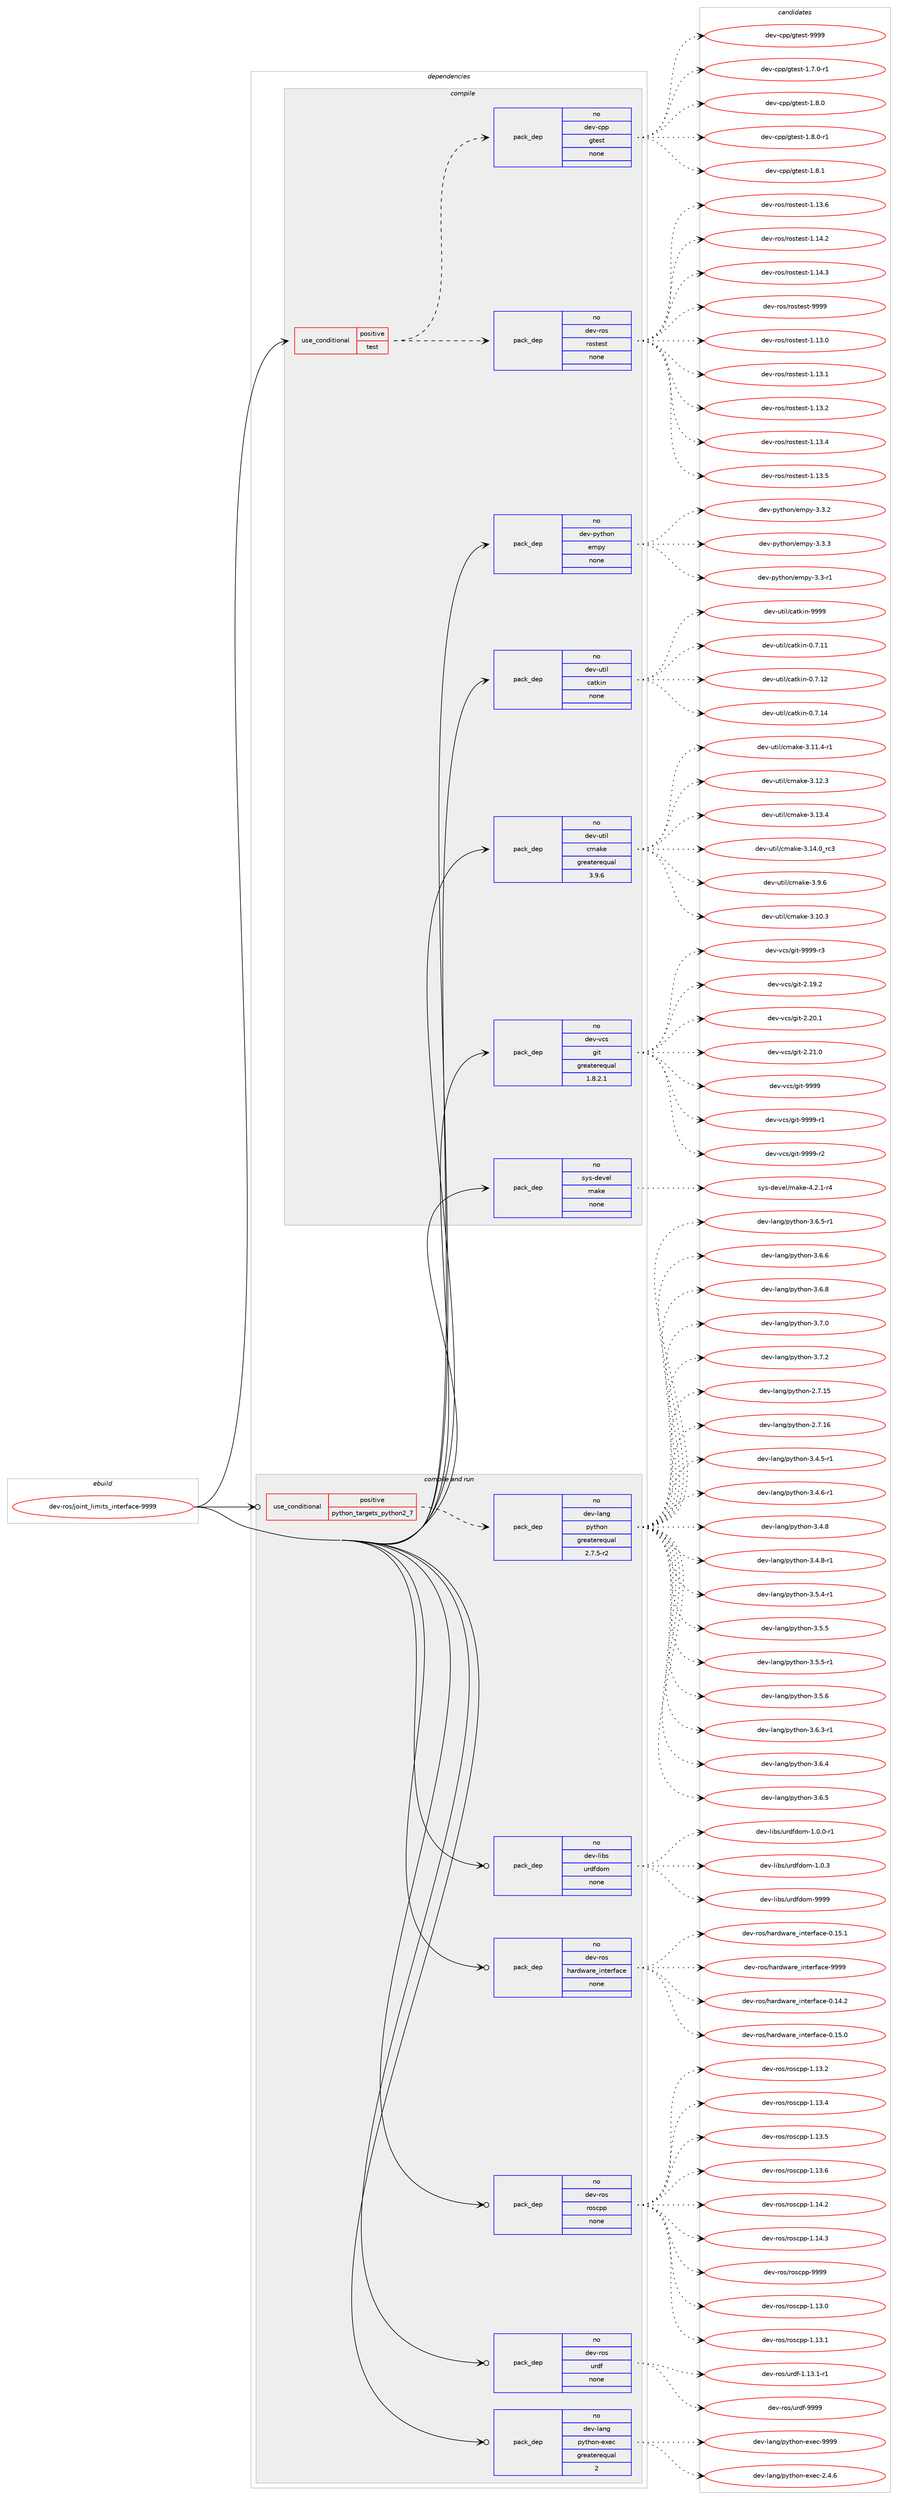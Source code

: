 digraph prolog {

# *************
# Graph options
# *************

newrank=true;
concentrate=true;
compound=true;
graph [rankdir=LR,fontname=Helvetica,fontsize=10,ranksep=1.5];#, ranksep=2.5, nodesep=0.2];
edge  [arrowhead=vee];
node  [fontname=Helvetica,fontsize=10];

# **********
# The ebuild
# **********

subgraph cluster_leftcol {
color=gray;
rank=same;
label=<<i>ebuild</i>>;
id [label="dev-ros/joint_limits_interface-9999", color=red, width=4, href="../dev-ros/joint_limits_interface-9999.svg"];
}

# ****************
# The dependencies
# ****************

subgraph cluster_midcol {
color=gray;
label=<<i>dependencies</i>>;
subgraph cluster_compile {
fillcolor="#eeeeee";
style=filled;
label=<<i>compile</i>>;
subgraph cond388787 {
dependency1458303 [label=<<TABLE BORDER="0" CELLBORDER="1" CELLSPACING="0" CELLPADDING="4"><TR><TD ROWSPAN="3" CELLPADDING="10">use_conditional</TD></TR><TR><TD>positive</TD></TR><TR><TD>test</TD></TR></TABLE>>, shape=none, color=red];
subgraph pack1046126 {
dependency1458304 [label=<<TABLE BORDER="0" CELLBORDER="1" CELLSPACING="0" CELLPADDING="4" WIDTH="220"><TR><TD ROWSPAN="6" CELLPADDING="30">pack_dep</TD></TR><TR><TD WIDTH="110">no</TD></TR><TR><TD>dev-ros</TD></TR><TR><TD>rostest</TD></TR><TR><TD>none</TD></TR><TR><TD></TD></TR></TABLE>>, shape=none, color=blue];
}
dependency1458303:e -> dependency1458304:w [weight=20,style="dashed",arrowhead="vee"];
subgraph pack1046127 {
dependency1458305 [label=<<TABLE BORDER="0" CELLBORDER="1" CELLSPACING="0" CELLPADDING="4" WIDTH="220"><TR><TD ROWSPAN="6" CELLPADDING="30">pack_dep</TD></TR><TR><TD WIDTH="110">no</TD></TR><TR><TD>dev-cpp</TD></TR><TR><TD>gtest</TD></TR><TR><TD>none</TD></TR><TR><TD></TD></TR></TABLE>>, shape=none, color=blue];
}
dependency1458303:e -> dependency1458305:w [weight=20,style="dashed",arrowhead="vee"];
}
id:e -> dependency1458303:w [weight=20,style="solid",arrowhead="vee"];
subgraph pack1046128 {
dependency1458306 [label=<<TABLE BORDER="0" CELLBORDER="1" CELLSPACING="0" CELLPADDING="4" WIDTH="220"><TR><TD ROWSPAN="6" CELLPADDING="30">pack_dep</TD></TR><TR><TD WIDTH="110">no</TD></TR><TR><TD>dev-python</TD></TR><TR><TD>empy</TD></TR><TR><TD>none</TD></TR><TR><TD></TD></TR></TABLE>>, shape=none, color=blue];
}
id:e -> dependency1458306:w [weight=20,style="solid",arrowhead="vee"];
subgraph pack1046129 {
dependency1458307 [label=<<TABLE BORDER="0" CELLBORDER="1" CELLSPACING="0" CELLPADDING="4" WIDTH="220"><TR><TD ROWSPAN="6" CELLPADDING="30">pack_dep</TD></TR><TR><TD WIDTH="110">no</TD></TR><TR><TD>dev-util</TD></TR><TR><TD>catkin</TD></TR><TR><TD>none</TD></TR><TR><TD></TD></TR></TABLE>>, shape=none, color=blue];
}
id:e -> dependency1458307:w [weight=20,style="solid",arrowhead="vee"];
subgraph pack1046130 {
dependency1458308 [label=<<TABLE BORDER="0" CELLBORDER="1" CELLSPACING="0" CELLPADDING="4" WIDTH="220"><TR><TD ROWSPAN="6" CELLPADDING="30">pack_dep</TD></TR><TR><TD WIDTH="110">no</TD></TR><TR><TD>dev-util</TD></TR><TR><TD>cmake</TD></TR><TR><TD>greaterequal</TD></TR><TR><TD>3.9.6</TD></TR></TABLE>>, shape=none, color=blue];
}
id:e -> dependency1458308:w [weight=20,style="solid",arrowhead="vee"];
subgraph pack1046131 {
dependency1458309 [label=<<TABLE BORDER="0" CELLBORDER="1" CELLSPACING="0" CELLPADDING="4" WIDTH="220"><TR><TD ROWSPAN="6" CELLPADDING="30">pack_dep</TD></TR><TR><TD WIDTH="110">no</TD></TR><TR><TD>dev-vcs</TD></TR><TR><TD>git</TD></TR><TR><TD>greaterequal</TD></TR><TR><TD>1.8.2.1</TD></TR></TABLE>>, shape=none, color=blue];
}
id:e -> dependency1458309:w [weight=20,style="solid",arrowhead="vee"];
subgraph pack1046132 {
dependency1458310 [label=<<TABLE BORDER="0" CELLBORDER="1" CELLSPACING="0" CELLPADDING="4" WIDTH="220"><TR><TD ROWSPAN="6" CELLPADDING="30">pack_dep</TD></TR><TR><TD WIDTH="110">no</TD></TR><TR><TD>sys-devel</TD></TR><TR><TD>make</TD></TR><TR><TD>none</TD></TR><TR><TD></TD></TR></TABLE>>, shape=none, color=blue];
}
id:e -> dependency1458310:w [weight=20,style="solid",arrowhead="vee"];
}
subgraph cluster_compileandrun {
fillcolor="#eeeeee";
style=filled;
label=<<i>compile and run</i>>;
subgraph cond388788 {
dependency1458311 [label=<<TABLE BORDER="0" CELLBORDER="1" CELLSPACING="0" CELLPADDING="4"><TR><TD ROWSPAN="3" CELLPADDING="10">use_conditional</TD></TR><TR><TD>positive</TD></TR><TR><TD>python_targets_python2_7</TD></TR></TABLE>>, shape=none, color=red];
subgraph pack1046133 {
dependency1458312 [label=<<TABLE BORDER="0" CELLBORDER="1" CELLSPACING="0" CELLPADDING="4" WIDTH="220"><TR><TD ROWSPAN="6" CELLPADDING="30">pack_dep</TD></TR><TR><TD WIDTH="110">no</TD></TR><TR><TD>dev-lang</TD></TR><TR><TD>python</TD></TR><TR><TD>greaterequal</TD></TR><TR><TD>2.7.5-r2</TD></TR></TABLE>>, shape=none, color=blue];
}
dependency1458311:e -> dependency1458312:w [weight=20,style="dashed",arrowhead="vee"];
}
id:e -> dependency1458311:w [weight=20,style="solid",arrowhead="odotvee"];
subgraph pack1046134 {
dependency1458313 [label=<<TABLE BORDER="0" CELLBORDER="1" CELLSPACING="0" CELLPADDING="4" WIDTH="220"><TR><TD ROWSPAN="6" CELLPADDING="30">pack_dep</TD></TR><TR><TD WIDTH="110">no</TD></TR><TR><TD>dev-lang</TD></TR><TR><TD>python-exec</TD></TR><TR><TD>greaterequal</TD></TR><TR><TD>2</TD></TR></TABLE>>, shape=none, color=blue];
}
id:e -> dependency1458313:w [weight=20,style="solid",arrowhead="odotvee"];
subgraph pack1046135 {
dependency1458314 [label=<<TABLE BORDER="0" CELLBORDER="1" CELLSPACING="0" CELLPADDING="4" WIDTH="220"><TR><TD ROWSPAN="6" CELLPADDING="30">pack_dep</TD></TR><TR><TD WIDTH="110">no</TD></TR><TR><TD>dev-libs</TD></TR><TR><TD>urdfdom</TD></TR><TR><TD>none</TD></TR><TR><TD></TD></TR></TABLE>>, shape=none, color=blue];
}
id:e -> dependency1458314:w [weight=20,style="solid",arrowhead="odotvee"];
subgraph pack1046136 {
dependency1458315 [label=<<TABLE BORDER="0" CELLBORDER="1" CELLSPACING="0" CELLPADDING="4" WIDTH="220"><TR><TD ROWSPAN="6" CELLPADDING="30">pack_dep</TD></TR><TR><TD WIDTH="110">no</TD></TR><TR><TD>dev-ros</TD></TR><TR><TD>hardware_interface</TD></TR><TR><TD>none</TD></TR><TR><TD></TD></TR></TABLE>>, shape=none, color=blue];
}
id:e -> dependency1458315:w [weight=20,style="solid",arrowhead="odotvee"];
subgraph pack1046137 {
dependency1458316 [label=<<TABLE BORDER="0" CELLBORDER="1" CELLSPACING="0" CELLPADDING="4" WIDTH="220"><TR><TD ROWSPAN="6" CELLPADDING="30">pack_dep</TD></TR><TR><TD WIDTH="110">no</TD></TR><TR><TD>dev-ros</TD></TR><TR><TD>roscpp</TD></TR><TR><TD>none</TD></TR><TR><TD></TD></TR></TABLE>>, shape=none, color=blue];
}
id:e -> dependency1458316:w [weight=20,style="solid",arrowhead="odotvee"];
subgraph pack1046138 {
dependency1458317 [label=<<TABLE BORDER="0" CELLBORDER="1" CELLSPACING="0" CELLPADDING="4" WIDTH="220"><TR><TD ROWSPAN="6" CELLPADDING="30">pack_dep</TD></TR><TR><TD WIDTH="110">no</TD></TR><TR><TD>dev-ros</TD></TR><TR><TD>urdf</TD></TR><TR><TD>none</TD></TR><TR><TD></TD></TR></TABLE>>, shape=none, color=blue];
}
id:e -> dependency1458317:w [weight=20,style="solid",arrowhead="odotvee"];
}
subgraph cluster_run {
fillcolor="#eeeeee";
style=filled;
label=<<i>run</i>>;
}
}

# **************
# The candidates
# **************

subgraph cluster_choices {
rank=same;
color=gray;
label=<<i>candidates</i>>;

subgraph choice1046126 {
color=black;
nodesep=1;
choice100101118451141111154711411111511610111511645494649514648 [label="dev-ros/rostest-1.13.0", color=red, width=4,href="../dev-ros/rostest-1.13.0.svg"];
choice100101118451141111154711411111511610111511645494649514649 [label="dev-ros/rostest-1.13.1", color=red, width=4,href="../dev-ros/rostest-1.13.1.svg"];
choice100101118451141111154711411111511610111511645494649514650 [label="dev-ros/rostest-1.13.2", color=red, width=4,href="../dev-ros/rostest-1.13.2.svg"];
choice100101118451141111154711411111511610111511645494649514652 [label="dev-ros/rostest-1.13.4", color=red, width=4,href="../dev-ros/rostest-1.13.4.svg"];
choice100101118451141111154711411111511610111511645494649514653 [label="dev-ros/rostest-1.13.5", color=red, width=4,href="../dev-ros/rostest-1.13.5.svg"];
choice100101118451141111154711411111511610111511645494649514654 [label="dev-ros/rostest-1.13.6", color=red, width=4,href="../dev-ros/rostest-1.13.6.svg"];
choice100101118451141111154711411111511610111511645494649524650 [label="dev-ros/rostest-1.14.2", color=red, width=4,href="../dev-ros/rostest-1.14.2.svg"];
choice100101118451141111154711411111511610111511645494649524651 [label="dev-ros/rostest-1.14.3", color=red, width=4,href="../dev-ros/rostest-1.14.3.svg"];
choice10010111845114111115471141111151161011151164557575757 [label="dev-ros/rostest-9999", color=red, width=4,href="../dev-ros/rostest-9999.svg"];
dependency1458304:e -> choice100101118451141111154711411111511610111511645494649514648:w [style=dotted,weight="100"];
dependency1458304:e -> choice100101118451141111154711411111511610111511645494649514649:w [style=dotted,weight="100"];
dependency1458304:e -> choice100101118451141111154711411111511610111511645494649514650:w [style=dotted,weight="100"];
dependency1458304:e -> choice100101118451141111154711411111511610111511645494649514652:w [style=dotted,weight="100"];
dependency1458304:e -> choice100101118451141111154711411111511610111511645494649514653:w [style=dotted,weight="100"];
dependency1458304:e -> choice100101118451141111154711411111511610111511645494649514654:w [style=dotted,weight="100"];
dependency1458304:e -> choice100101118451141111154711411111511610111511645494649524650:w [style=dotted,weight="100"];
dependency1458304:e -> choice100101118451141111154711411111511610111511645494649524651:w [style=dotted,weight="100"];
dependency1458304:e -> choice10010111845114111115471141111151161011151164557575757:w [style=dotted,weight="100"];
}
subgraph choice1046127 {
color=black;
nodesep=1;
choice1001011184599112112471031161011151164549465546484511449 [label="dev-cpp/gtest-1.7.0-r1", color=red, width=4,href="../dev-cpp/gtest-1.7.0-r1.svg"];
choice100101118459911211247103116101115116454946564648 [label="dev-cpp/gtest-1.8.0", color=red, width=4,href="../dev-cpp/gtest-1.8.0.svg"];
choice1001011184599112112471031161011151164549465646484511449 [label="dev-cpp/gtest-1.8.0-r1", color=red, width=4,href="../dev-cpp/gtest-1.8.0-r1.svg"];
choice100101118459911211247103116101115116454946564649 [label="dev-cpp/gtest-1.8.1", color=red, width=4,href="../dev-cpp/gtest-1.8.1.svg"];
choice1001011184599112112471031161011151164557575757 [label="dev-cpp/gtest-9999", color=red, width=4,href="../dev-cpp/gtest-9999.svg"];
dependency1458305:e -> choice1001011184599112112471031161011151164549465546484511449:w [style=dotted,weight="100"];
dependency1458305:e -> choice100101118459911211247103116101115116454946564648:w [style=dotted,weight="100"];
dependency1458305:e -> choice1001011184599112112471031161011151164549465646484511449:w [style=dotted,weight="100"];
dependency1458305:e -> choice100101118459911211247103116101115116454946564649:w [style=dotted,weight="100"];
dependency1458305:e -> choice1001011184599112112471031161011151164557575757:w [style=dotted,weight="100"];
}
subgraph choice1046128 {
color=black;
nodesep=1;
choice1001011184511212111610411111047101109112121455146514511449 [label="dev-python/empy-3.3-r1", color=red, width=4,href="../dev-python/empy-3.3-r1.svg"];
choice1001011184511212111610411111047101109112121455146514650 [label="dev-python/empy-3.3.2", color=red, width=4,href="../dev-python/empy-3.3.2.svg"];
choice1001011184511212111610411111047101109112121455146514651 [label="dev-python/empy-3.3.3", color=red, width=4,href="../dev-python/empy-3.3.3.svg"];
dependency1458306:e -> choice1001011184511212111610411111047101109112121455146514511449:w [style=dotted,weight="100"];
dependency1458306:e -> choice1001011184511212111610411111047101109112121455146514650:w [style=dotted,weight="100"];
dependency1458306:e -> choice1001011184511212111610411111047101109112121455146514651:w [style=dotted,weight="100"];
}
subgraph choice1046129 {
color=black;
nodesep=1;
choice1001011184511711610510847999711610710511045484655464949 [label="dev-util/catkin-0.7.11", color=red, width=4,href="../dev-util/catkin-0.7.11.svg"];
choice1001011184511711610510847999711610710511045484655464950 [label="dev-util/catkin-0.7.12", color=red, width=4,href="../dev-util/catkin-0.7.12.svg"];
choice1001011184511711610510847999711610710511045484655464952 [label="dev-util/catkin-0.7.14", color=red, width=4,href="../dev-util/catkin-0.7.14.svg"];
choice100101118451171161051084799971161071051104557575757 [label="dev-util/catkin-9999", color=red, width=4,href="../dev-util/catkin-9999.svg"];
dependency1458307:e -> choice1001011184511711610510847999711610710511045484655464949:w [style=dotted,weight="100"];
dependency1458307:e -> choice1001011184511711610510847999711610710511045484655464950:w [style=dotted,weight="100"];
dependency1458307:e -> choice1001011184511711610510847999711610710511045484655464952:w [style=dotted,weight="100"];
dependency1458307:e -> choice100101118451171161051084799971161071051104557575757:w [style=dotted,weight="100"];
}
subgraph choice1046130 {
color=black;
nodesep=1;
choice1001011184511711610510847991099710710145514649484651 [label="dev-util/cmake-3.10.3", color=red, width=4,href="../dev-util/cmake-3.10.3.svg"];
choice10010111845117116105108479910997107101455146494946524511449 [label="dev-util/cmake-3.11.4-r1", color=red, width=4,href="../dev-util/cmake-3.11.4-r1.svg"];
choice1001011184511711610510847991099710710145514649504651 [label="dev-util/cmake-3.12.3", color=red, width=4,href="../dev-util/cmake-3.12.3.svg"];
choice1001011184511711610510847991099710710145514649514652 [label="dev-util/cmake-3.13.4", color=red, width=4,href="../dev-util/cmake-3.13.4.svg"];
choice1001011184511711610510847991099710710145514649524648951149951 [label="dev-util/cmake-3.14.0_rc3", color=red, width=4,href="../dev-util/cmake-3.14.0_rc3.svg"];
choice10010111845117116105108479910997107101455146574654 [label="dev-util/cmake-3.9.6", color=red, width=4,href="../dev-util/cmake-3.9.6.svg"];
dependency1458308:e -> choice1001011184511711610510847991099710710145514649484651:w [style=dotted,weight="100"];
dependency1458308:e -> choice10010111845117116105108479910997107101455146494946524511449:w [style=dotted,weight="100"];
dependency1458308:e -> choice1001011184511711610510847991099710710145514649504651:w [style=dotted,weight="100"];
dependency1458308:e -> choice1001011184511711610510847991099710710145514649514652:w [style=dotted,weight="100"];
dependency1458308:e -> choice1001011184511711610510847991099710710145514649524648951149951:w [style=dotted,weight="100"];
dependency1458308:e -> choice10010111845117116105108479910997107101455146574654:w [style=dotted,weight="100"];
}
subgraph choice1046131 {
color=black;
nodesep=1;
choice10010111845118991154710310511645504649574650 [label="dev-vcs/git-2.19.2", color=red, width=4,href="../dev-vcs/git-2.19.2.svg"];
choice10010111845118991154710310511645504650484649 [label="dev-vcs/git-2.20.1", color=red, width=4,href="../dev-vcs/git-2.20.1.svg"];
choice10010111845118991154710310511645504650494648 [label="dev-vcs/git-2.21.0", color=red, width=4,href="../dev-vcs/git-2.21.0.svg"];
choice1001011184511899115471031051164557575757 [label="dev-vcs/git-9999", color=red, width=4,href="../dev-vcs/git-9999.svg"];
choice10010111845118991154710310511645575757574511449 [label="dev-vcs/git-9999-r1", color=red, width=4,href="../dev-vcs/git-9999-r1.svg"];
choice10010111845118991154710310511645575757574511450 [label="dev-vcs/git-9999-r2", color=red, width=4,href="../dev-vcs/git-9999-r2.svg"];
choice10010111845118991154710310511645575757574511451 [label="dev-vcs/git-9999-r3", color=red, width=4,href="../dev-vcs/git-9999-r3.svg"];
dependency1458309:e -> choice10010111845118991154710310511645504649574650:w [style=dotted,weight="100"];
dependency1458309:e -> choice10010111845118991154710310511645504650484649:w [style=dotted,weight="100"];
dependency1458309:e -> choice10010111845118991154710310511645504650494648:w [style=dotted,weight="100"];
dependency1458309:e -> choice1001011184511899115471031051164557575757:w [style=dotted,weight="100"];
dependency1458309:e -> choice10010111845118991154710310511645575757574511449:w [style=dotted,weight="100"];
dependency1458309:e -> choice10010111845118991154710310511645575757574511450:w [style=dotted,weight="100"];
dependency1458309:e -> choice10010111845118991154710310511645575757574511451:w [style=dotted,weight="100"];
}
subgraph choice1046132 {
color=black;
nodesep=1;
choice1151211154510010111810110847109971071014552465046494511452 [label="sys-devel/make-4.2.1-r4", color=red, width=4,href="../sys-devel/make-4.2.1-r4.svg"];
dependency1458310:e -> choice1151211154510010111810110847109971071014552465046494511452:w [style=dotted,weight="100"];
}
subgraph choice1046133 {
color=black;
nodesep=1;
choice10010111845108971101034711212111610411111045504655464953 [label="dev-lang/python-2.7.15", color=red, width=4,href="../dev-lang/python-2.7.15.svg"];
choice10010111845108971101034711212111610411111045504655464954 [label="dev-lang/python-2.7.16", color=red, width=4,href="../dev-lang/python-2.7.16.svg"];
choice1001011184510897110103471121211161041111104551465246534511449 [label="dev-lang/python-3.4.5-r1", color=red, width=4,href="../dev-lang/python-3.4.5-r1.svg"];
choice1001011184510897110103471121211161041111104551465246544511449 [label="dev-lang/python-3.4.6-r1", color=red, width=4,href="../dev-lang/python-3.4.6-r1.svg"];
choice100101118451089711010347112121116104111110455146524656 [label="dev-lang/python-3.4.8", color=red, width=4,href="../dev-lang/python-3.4.8.svg"];
choice1001011184510897110103471121211161041111104551465246564511449 [label="dev-lang/python-3.4.8-r1", color=red, width=4,href="../dev-lang/python-3.4.8-r1.svg"];
choice1001011184510897110103471121211161041111104551465346524511449 [label="dev-lang/python-3.5.4-r1", color=red, width=4,href="../dev-lang/python-3.5.4-r1.svg"];
choice100101118451089711010347112121116104111110455146534653 [label="dev-lang/python-3.5.5", color=red, width=4,href="../dev-lang/python-3.5.5.svg"];
choice1001011184510897110103471121211161041111104551465346534511449 [label="dev-lang/python-3.5.5-r1", color=red, width=4,href="../dev-lang/python-3.5.5-r1.svg"];
choice100101118451089711010347112121116104111110455146534654 [label="dev-lang/python-3.5.6", color=red, width=4,href="../dev-lang/python-3.5.6.svg"];
choice1001011184510897110103471121211161041111104551465446514511449 [label="dev-lang/python-3.6.3-r1", color=red, width=4,href="../dev-lang/python-3.6.3-r1.svg"];
choice100101118451089711010347112121116104111110455146544652 [label="dev-lang/python-3.6.4", color=red, width=4,href="../dev-lang/python-3.6.4.svg"];
choice100101118451089711010347112121116104111110455146544653 [label="dev-lang/python-3.6.5", color=red, width=4,href="../dev-lang/python-3.6.5.svg"];
choice1001011184510897110103471121211161041111104551465446534511449 [label="dev-lang/python-3.6.5-r1", color=red, width=4,href="../dev-lang/python-3.6.5-r1.svg"];
choice100101118451089711010347112121116104111110455146544654 [label="dev-lang/python-3.6.6", color=red, width=4,href="../dev-lang/python-3.6.6.svg"];
choice100101118451089711010347112121116104111110455146544656 [label="dev-lang/python-3.6.8", color=red, width=4,href="../dev-lang/python-3.6.8.svg"];
choice100101118451089711010347112121116104111110455146554648 [label="dev-lang/python-3.7.0", color=red, width=4,href="../dev-lang/python-3.7.0.svg"];
choice100101118451089711010347112121116104111110455146554650 [label="dev-lang/python-3.7.2", color=red, width=4,href="../dev-lang/python-3.7.2.svg"];
dependency1458312:e -> choice10010111845108971101034711212111610411111045504655464953:w [style=dotted,weight="100"];
dependency1458312:e -> choice10010111845108971101034711212111610411111045504655464954:w [style=dotted,weight="100"];
dependency1458312:e -> choice1001011184510897110103471121211161041111104551465246534511449:w [style=dotted,weight="100"];
dependency1458312:e -> choice1001011184510897110103471121211161041111104551465246544511449:w [style=dotted,weight="100"];
dependency1458312:e -> choice100101118451089711010347112121116104111110455146524656:w [style=dotted,weight="100"];
dependency1458312:e -> choice1001011184510897110103471121211161041111104551465246564511449:w [style=dotted,weight="100"];
dependency1458312:e -> choice1001011184510897110103471121211161041111104551465346524511449:w [style=dotted,weight="100"];
dependency1458312:e -> choice100101118451089711010347112121116104111110455146534653:w [style=dotted,weight="100"];
dependency1458312:e -> choice1001011184510897110103471121211161041111104551465346534511449:w [style=dotted,weight="100"];
dependency1458312:e -> choice100101118451089711010347112121116104111110455146534654:w [style=dotted,weight="100"];
dependency1458312:e -> choice1001011184510897110103471121211161041111104551465446514511449:w [style=dotted,weight="100"];
dependency1458312:e -> choice100101118451089711010347112121116104111110455146544652:w [style=dotted,weight="100"];
dependency1458312:e -> choice100101118451089711010347112121116104111110455146544653:w [style=dotted,weight="100"];
dependency1458312:e -> choice1001011184510897110103471121211161041111104551465446534511449:w [style=dotted,weight="100"];
dependency1458312:e -> choice100101118451089711010347112121116104111110455146544654:w [style=dotted,weight="100"];
dependency1458312:e -> choice100101118451089711010347112121116104111110455146544656:w [style=dotted,weight="100"];
dependency1458312:e -> choice100101118451089711010347112121116104111110455146554648:w [style=dotted,weight="100"];
dependency1458312:e -> choice100101118451089711010347112121116104111110455146554650:w [style=dotted,weight="100"];
}
subgraph choice1046134 {
color=black;
nodesep=1;
choice1001011184510897110103471121211161041111104510112010199455046524654 [label="dev-lang/python-exec-2.4.6", color=red, width=4,href="../dev-lang/python-exec-2.4.6.svg"];
choice10010111845108971101034711212111610411111045101120101994557575757 [label="dev-lang/python-exec-9999", color=red, width=4,href="../dev-lang/python-exec-9999.svg"];
dependency1458313:e -> choice1001011184510897110103471121211161041111104510112010199455046524654:w [style=dotted,weight="100"];
dependency1458313:e -> choice10010111845108971101034711212111610411111045101120101994557575757:w [style=dotted,weight="100"];
}
subgraph choice1046135 {
color=black;
nodesep=1;
choice1001011184510810598115471171141001021001111094549464846484511449 [label="dev-libs/urdfdom-1.0.0-r1", color=red, width=4,href="../dev-libs/urdfdom-1.0.0-r1.svg"];
choice100101118451081059811547117114100102100111109454946484651 [label="dev-libs/urdfdom-1.0.3", color=red, width=4,href="../dev-libs/urdfdom-1.0.3.svg"];
choice1001011184510810598115471171141001021001111094557575757 [label="dev-libs/urdfdom-9999", color=red, width=4,href="../dev-libs/urdfdom-9999.svg"];
dependency1458314:e -> choice1001011184510810598115471171141001021001111094549464846484511449:w [style=dotted,weight="100"];
dependency1458314:e -> choice100101118451081059811547117114100102100111109454946484651:w [style=dotted,weight="100"];
dependency1458314:e -> choice1001011184510810598115471171141001021001111094557575757:w [style=dotted,weight="100"];
}
subgraph choice1046136 {
color=black;
nodesep=1;
choice1001011184511411111547104971141001199711410195105110116101114102979910145484649524650 [label="dev-ros/hardware_interface-0.14.2", color=red, width=4,href="../dev-ros/hardware_interface-0.14.2.svg"];
choice1001011184511411111547104971141001199711410195105110116101114102979910145484649534648 [label="dev-ros/hardware_interface-0.15.0", color=red, width=4,href="../dev-ros/hardware_interface-0.15.0.svg"];
choice1001011184511411111547104971141001199711410195105110116101114102979910145484649534649 [label="dev-ros/hardware_interface-0.15.1", color=red, width=4,href="../dev-ros/hardware_interface-0.15.1.svg"];
choice100101118451141111154710497114100119971141019510511011610111410297991014557575757 [label="dev-ros/hardware_interface-9999", color=red, width=4,href="../dev-ros/hardware_interface-9999.svg"];
dependency1458315:e -> choice1001011184511411111547104971141001199711410195105110116101114102979910145484649524650:w [style=dotted,weight="100"];
dependency1458315:e -> choice1001011184511411111547104971141001199711410195105110116101114102979910145484649534648:w [style=dotted,weight="100"];
dependency1458315:e -> choice1001011184511411111547104971141001199711410195105110116101114102979910145484649534649:w [style=dotted,weight="100"];
dependency1458315:e -> choice100101118451141111154710497114100119971141019510511011610111410297991014557575757:w [style=dotted,weight="100"];
}
subgraph choice1046137 {
color=black;
nodesep=1;
choice10010111845114111115471141111159911211245494649514648 [label="dev-ros/roscpp-1.13.0", color=red, width=4,href="../dev-ros/roscpp-1.13.0.svg"];
choice10010111845114111115471141111159911211245494649514649 [label="dev-ros/roscpp-1.13.1", color=red, width=4,href="../dev-ros/roscpp-1.13.1.svg"];
choice10010111845114111115471141111159911211245494649514650 [label="dev-ros/roscpp-1.13.2", color=red, width=4,href="../dev-ros/roscpp-1.13.2.svg"];
choice10010111845114111115471141111159911211245494649514652 [label="dev-ros/roscpp-1.13.4", color=red, width=4,href="../dev-ros/roscpp-1.13.4.svg"];
choice10010111845114111115471141111159911211245494649514653 [label="dev-ros/roscpp-1.13.5", color=red, width=4,href="../dev-ros/roscpp-1.13.5.svg"];
choice10010111845114111115471141111159911211245494649514654 [label="dev-ros/roscpp-1.13.6", color=red, width=4,href="../dev-ros/roscpp-1.13.6.svg"];
choice10010111845114111115471141111159911211245494649524650 [label="dev-ros/roscpp-1.14.2", color=red, width=4,href="../dev-ros/roscpp-1.14.2.svg"];
choice10010111845114111115471141111159911211245494649524651 [label="dev-ros/roscpp-1.14.3", color=red, width=4,href="../dev-ros/roscpp-1.14.3.svg"];
choice1001011184511411111547114111115991121124557575757 [label="dev-ros/roscpp-9999", color=red, width=4,href="../dev-ros/roscpp-9999.svg"];
dependency1458316:e -> choice10010111845114111115471141111159911211245494649514648:w [style=dotted,weight="100"];
dependency1458316:e -> choice10010111845114111115471141111159911211245494649514649:w [style=dotted,weight="100"];
dependency1458316:e -> choice10010111845114111115471141111159911211245494649514650:w [style=dotted,weight="100"];
dependency1458316:e -> choice10010111845114111115471141111159911211245494649514652:w [style=dotted,weight="100"];
dependency1458316:e -> choice10010111845114111115471141111159911211245494649514653:w [style=dotted,weight="100"];
dependency1458316:e -> choice10010111845114111115471141111159911211245494649514654:w [style=dotted,weight="100"];
dependency1458316:e -> choice10010111845114111115471141111159911211245494649524650:w [style=dotted,weight="100"];
dependency1458316:e -> choice10010111845114111115471141111159911211245494649524651:w [style=dotted,weight="100"];
dependency1458316:e -> choice1001011184511411111547114111115991121124557575757:w [style=dotted,weight="100"];
}
subgraph choice1046138 {
color=black;
nodesep=1;
choice1001011184511411111547117114100102454946495146494511449 [label="dev-ros/urdf-1.13.1-r1", color=red, width=4,href="../dev-ros/urdf-1.13.1-r1.svg"];
choice10010111845114111115471171141001024557575757 [label="dev-ros/urdf-9999", color=red, width=4,href="../dev-ros/urdf-9999.svg"];
dependency1458317:e -> choice1001011184511411111547117114100102454946495146494511449:w [style=dotted,weight="100"];
dependency1458317:e -> choice10010111845114111115471171141001024557575757:w [style=dotted,weight="100"];
}
}

}
